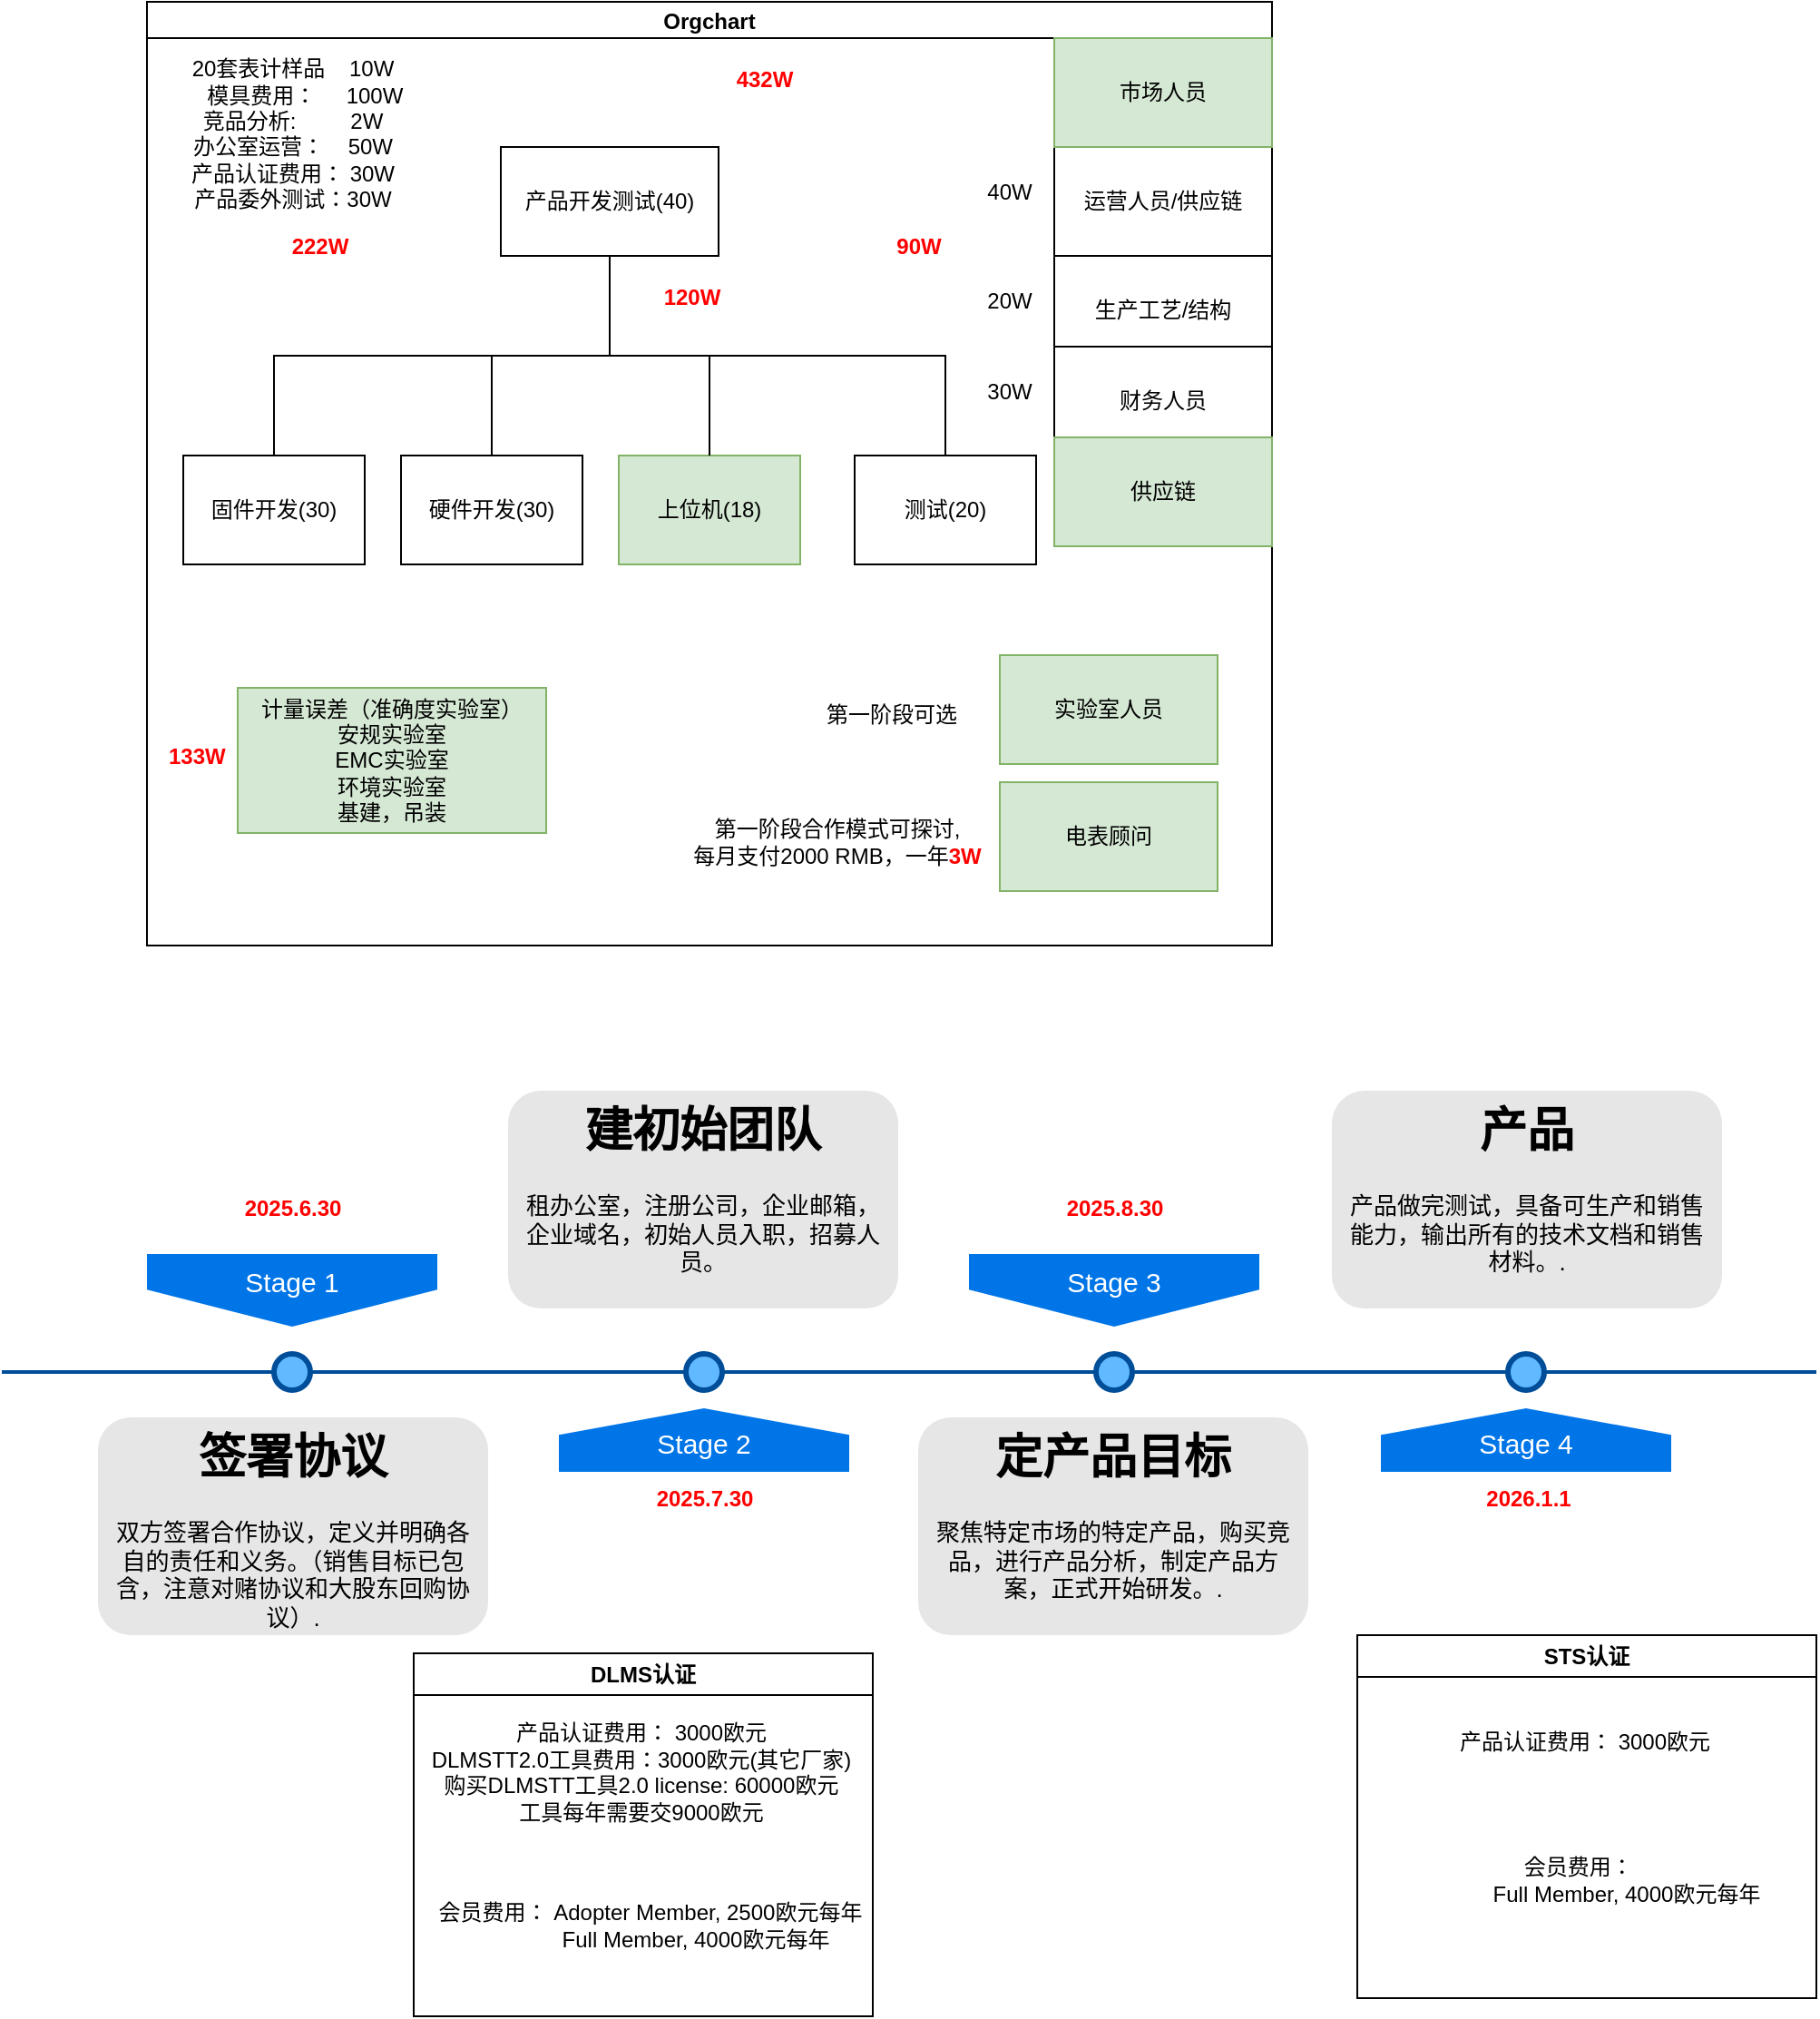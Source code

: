 <mxfile version="27.1.5">
  <diagram name="第 1 页" id="atoLTKYN6ja91Ou9wwb8">
    <mxGraphModel dx="1042" dy="535" grid="1" gridSize="10" guides="1" tooltips="1" connect="1" arrows="1" fold="1" page="1" pageScale="1" pageWidth="827" pageHeight="1169" math="0" shadow="0">
      <root>
        <mxCell id="0" />
        <mxCell id="1" parent="0" />
        <mxCell id="ze23tj0L3lsAWGdD1u4b-1" value="Orgchart" style="swimlane;startSize=20;horizontal=1;containerType=tree;newEdgeStyle={&quot;edgeStyle&quot;:&quot;elbowEdgeStyle&quot;,&quot;startArrow&quot;:&quot;none&quot;,&quot;endArrow&quot;:&quot;none&quot;};" parent="1" vertex="1">
          <mxGeometry x="90" y="40" width="620" height="520" as="geometry" />
        </mxCell>
        <mxCell id="zBCr5KkDJ-O4WMeaJdgD-40" value="" style="group;" parent="ze23tj0L3lsAWGdD1u4b-1" vertex="1" connectable="0">
          <mxGeometry x="10" y="378" width="210" height="80" as="geometry" />
        </mxCell>
        <mxCell id="zBCr5KkDJ-O4WMeaJdgD-27" value="&lt;div&gt;&lt;b&gt;&lt;font style=&quot;color: rgb(255, 0, 0);&quot;&gt;&lt;br&gt;&lt;/font&gt;&lt;/b&gt;&lt;/div&gt;&lt;div&gt;&lt;b&gt;&lt;font style=&quot;color: rgb(255, 0, 0);&quot;&gt;133W&lt;/font&gt;&lt;/b&gt;&lt;/div&gt;" style="text;html=1;align=left;verticalAlign=middle;resizable=0;points=[];autosize=1;strokeColor=none;fillColor=none;" parent="zBCr5KkDJ-O4WMeaJdgD-40" vertex="1">
          <mxGeometry y="10" width="50" height="40" as="geometry" />
        </mxCell>
        <mxCell id="zBCr5KkDJ-O4WMeaJdgD-39" value="&lt;div&gt;&lt;br&gt;&lt;/div&gt;&lt;div&gt;&lt;span style=&quot;background-color: transparent; color: light-dark(rgb(0, 0, 0), rgb(255, 255, 255));&quot;&gt;计量误差（准确度实验室）&lt;/span&gt;&lt;/div&gt;&lt;div&gt;安规实验室&lt;/div&gt;&lt;div&gt;EMC实验室&lt;/div&gt;&lt;div&gt;环境实验室&lt;/div&gt;&lt;div&gt;基建，吊装&lt;/div&gt;&lt;div&gt;&lt;br style=&quot;text-align: left; text-wrap-mode: nowrap;&quot;&gt;&lt;/div&gt;" style="whiteSpace=wrap;html=1;fillColor=#d5e8d4;strokeColor=#82b366;" parent="zBCr5KkDJ-O4WMeaJdgD-40" vertex="1">
          <mxGeometry x="40" width="170" height="80" as="geometry" />
        </mxCell>
        <mxCell id="zBCr5KkDJ-O4WMeaJdgD-41" value="" style="group" parent="ze23tj0L3lsAWGdD1u4b-1" vertex="1" connectable="0">
          <mxGeometry x="320" y="360" width="270" height="130" as="geometry" />
        </mxCell>
        <mxCell id="zBCr5KkDJ-O4WMeaJdgD-35" value="" style="group" parent="zBCr5KkDJ-O4WMeaJdgD-41" vertex="1" connectable="0">
          <mxGeometry x="150" width="120" height="130" as="geometry" />
        </mxCell>
        <mxCell id="zBCr5KkDJ-O4WMeaJdgD-31" value="实验室人员" style="whiteSpace=wrap;html=1;fillColor=#d5e8d4;strokeColor=#82b366;" parent="zBCr5KkDJ-O4WMeaJdgD-35" vertex="1">
          <mxGeometry width="120" height="60" as="geometry" />
        </mxCell>
        <mxCell id="zBCr5KkDJ-O4WMeaJdgD-34" value="电表顾问" style="whiteSpace=wrap;html=1;fillColor=#d5e8d4;strokeColor=#82b366;" parent="zBCr5KkDJ-O4WMeaJdgD-35" vertex="1">
          <mxGeometry y="70" width="120" height="60" as="geometry" />
        </mxCell>
        <mxCell id="zBCr5KkDJ-O4WMeaJdgD-36" value="第一阶段可选" style="text;html=1;align=center;verticalAlign=middle;resizable=0;points=[];autosize=1;strokeColor=none;fillColor=none;" parent="zBCr5KkDJ-O4WMeaJdgD-41" vertex="1">
          <mxGeometry x="40" y="18" width="100" height="30" as="geometry" />
        </mxCell>
        <mxCell id="zBCr5KkDJ-O4WMeaJdgD-37" value="第一阶段合作模式可探讨,&lt;div&gt;每月支付2000 RMB，一年&lt;font style=&quot;color: rgb(255, 0, 0);&quot;&gt;&lt;b&gt;3W&lt;/b&gt;&lt;/font&gt;&lt;/div&gt;" style="text;html=1;align=center;verticalAlign=middle;resizable=0;points=[];autosize=1;strokeColor=none;fillColor=none;" parent="zBCr5KkDJ-O4WMeaJdgD-41" vertex="1">
          <mxGeometry x="-30" y="83" width="180" height="40" as="geometry" />
        </mxCell>
        <mxCell id="zBCr5KkDJ-O4WMeaJdgD-42" value="" style="group" parent="ze23tj0L3lsAWGdD1u4b-1" vertex="1" connectable="0">
          <mxGeometry x="20" y="80" width="550" height="230" as="geometry" />
        </mxCell>
        <mxCell id="ze23tj0L3lsAWGdD1u4b-2" value="" style="edgeStyle=elbowEdgeStyle;elbow=vertical;sourcePerimeterSpacing=0;targetPerimeterSpacing=0;startArrow=none;endArrow=none;rounded=0;curved=0;" parent="zBCr5KkDJ-O4WMeaJdgD-42" source="ze23tj0L3lsAWGdD1u4b-4" target="ze23tj0L3lsAWGdD1u4b-5" edge="1">
          <mxGeometry relative="1" as="geometry" />
        </mxCell>
        <mxCell id="ze23tj0L3lsAWGdD1u4b-3" value="" style="edgeStyle=elbowEdgeStyle;elbow=vertical;sourcePerimeterSpacing=0;targetPerimeterSpacing=0;startArrow=none;endArrow=none;rounded=0;curved=0;" parent="zBCr5KkDJ-O4WMeaJdgD-42" source="ze23tj0L3lsAWGdD1u4b-4" target="ze23tj0L3lsAWGdD1u4b-6" edge="1">
          <mxGeometry relative="1" as="geometry" />
        </mxCell>
        <UserObject label="产品开发测试(40)" treeRoot="1" id="ze23tj0L3lsAWGdD1u4b-4">
          <mxCell style="whiteSpace=wrap;html=1;align=center;treeFolding=1;treeMoving=1;newEdgeStyle={&quot;edgeStyle&quot;:&quot;elbowEdgeStyle&quot;,&quot;startArrow&quot;:&quot;none&quot;,&quot;endArrow&quot;:&quot;none&quot;};" parent="zBCr5KkDJ-O4WMeaJdgD-42" vertex="1">
            <mxGeometry x="175" width="120" height="60" as="geometry" />
          </mxCell>
        </UserObject>
        <mxCell id="ze23tj0L3lsAWGdD1u4b-5" value="固件开发(30)" style="whiteSpace=wrap;html=1;align=center;verticalAlign=middle;treeFolding=1;treeMoving=1;newEdgeStyle={&quot;edgeStyle&quot;:&quot;elbowEdgeStyle&quot;,&quot;startArrow&quot;:&quot;none&quot;,&quot;endArrow&quot;:&quot;none&quot;};" parent="zBCr5KkDJ-O4WMeaJdgD-42" vertex="1" collapsed="1">
          <mxGeometry y="170" width="100" height="60" as="geometry" />
        </mxCell>
        <mxCell id="ze23tj0L3lsAWGdD1u4b-6" value="硬件开发(30)" style="whiteSpace=wrap;html=1;align=center;verticalAlign=middle;treeFolding=1;treeMoving=1;newEdgeStyle={&quot;edgeStyle&quot;:&quot;elbowEdgeStyle&quot;,&quot;startArrow&quot;:&quot;none&quot;,&quot;endArrow&quot;:&quot;none&quot;};" parent="zBCr5KkDJ-O4WMeaJdgD-42" vertex="1">
          <mxGeometry x="120" y="170" width="100" height="60" as="geometry" />
        </mxCell>
        <mxCell id="ze23tj0L3lsAWGdD1u4b-10" value="上位机(18)" style="whiteSpace=wrap;html=1;align=center;verticalAlign=middle;treeFolding=1;treeMoving=1;newEdgeStyle={&quot;edgeStyle&quot;:&quot;elbowEdgeStyle&quot;,&quot;startArrow&quot;:&quot;none&quot;,&quot;endArrow&quot;:&quot;none&quot;};fillColor=#d5e8d4;strokeColor=#82b366;" parent="zBCr5KkDJ-O4WMeaJdgD-42" vertex="1">
          <mxGeometry x="240" y="170" width="100" height="60" as="geometry" />
        </mxCell>
        <mxCell id="ze23tj0L3lsAWGdD1u4b-11" value="" style="edgeStyle=elbowEdgeStyle;elbow=vertical;sourcePerimeterSpacing=0;targetPerimeterSpacing=0;startArrow=none;endArrow=none;rounded=0;curved=0;" parent="zBCr5KkDJ-O4WMeaJdgD-42" source="ze23tj0L3lsAWGdD1u4b-4" target="ze23tj0L3lsAWGdD1u4b-10" edge="1">
          <mxGeometry relative="1" as="geometry">
            <mxPoint x="214" y="60" as="sourcePoint" />
            <mxPoint x="170" y="170" as="targetPoint" />
          </mxGeometry>
        </mxCell>
        <mxCell id="ze23tj0L3lsAWGdD1u4b-12" value="测试(20)" style="whiteSpace=wrap;html=1;align=center;verticalAlign=middle;treeFolding=1;treeMoving=1;newEdgeStyle={&quot;edgeStyle&quot;:&quot;elbowEdgeStyle&quot;,&quot;startArrow&quot;:&quot;none&quot;,&quot;endArrow&quot;:&quot;none&quot;};" parent="zBCr5KkDJ-O4WMeaJdgD-42" vertex="1" collapsed="1">
          <mxGeometry x="370" y="170" width="100" height="60" as="geometry" />
        </mxCell>
        <mxCell id="ze23tj0L3lsAWGdD1u4b-13" value="" style="edgeStyle=elbowEdgeStyle;elbow=vertical;sourcePerimeterSpacing=0;targetPerimeterSpacing=0;startArrow=none;endArrow=none;rounded=0;curved=0;" parent="zBCr5KkDJ-O4WMeaJdgD-42" source="ze23tj0L3lsAWGdD1u4b-4" target="ze23tj0L3lsAWGdD1u4b-12" edge="1">
          <mxGeometry relative="1" as="geometry">
            <mxPoint x="214" y="60" as="sourcePoint" />
            <mxPoint x="290" y="170" as="targetPoint" />
          </mxGeometry>
        </mxCell>
        <mxCell id="zBCr5KkDJ-O4WMeaJdgD-46" value="运营人员/供应链" style="whiteSpace=wrap;html=1;" parent="zBCr5KkDJ-O4WMeaJdgD-42" vertex="1">
          <mxGeometry x="480" width="120" height="60" as="geometry" />
        </mxCell>
        <mxCell id="zBCr5KkDJ-O4WMeaJdgD-57" value="40W" style="text;html=1;align=center;verticalAlign=middle;resizable=0;points=[];autosize=1;strokeColor=none;fillColor=none;" parent="zBCr5KkDJ-O4WMeaJdgD-42" vertex="1">
          <mxGeometry x="430" y="10" width="50" height="30" as="geometry" />
        </mxCell>
        <mxCell id="zBCr5KkDJ-O4WMeaJdgD-58" value="20W" style="text;html=1;align=center;verticalAlign=middle;resizable=0;points=[];autosize=1;strokeColor=none;fillColor=none;" parent="zBCr5KkDJ-O4WMeaJdgD-42" vertex="1">
          <mxGeometry x="430" y="70" width="50" height="30" as="geometry" />
        </mxCell>
        <mxCell id="NVIp36pszzyaolHd8WoN-10" value="30W" style="text;html=1;align=center;verticalAlign=middle;resizable=0;points=[];autosize=1;strokeColor=none;fillColor=none;" parent="zBCr5KkDJ-O4WMeaJdgD-42" vertex="1">
          <mxGeometry x="430" y="120" width="50" height="30" as="geometry" />
        </mxCell>
        <mxCell id="NVIp36pszzyaolHd8WoN-11" value="&lt;font style=&quot;color: rgb(255, 0, 0);&quot;&gt;&lt;b&gt;90W&lt;/b&gt;&lt;/font&gt;" style="text;html=1;align=center;verticalAlign=middle;resizable=0;points=[];autosize=1;strokeColor=none;fillColor=none;" parent="zBCr5KkDJ-O4WMeaJdgD-42" vertex="1">
          <mxGeometry x="380" y="40" width="50" height="30" as="geometry" />
        </mxCell>
        <mxCell id="zBCr5KkDJ-O4WMeaJdgD-44" value="市场人员" style="whiteSpace=wrap;html=1;fillColor=#d5e8d4;strokeColor=#82b366;" parent="ze23tj0L3lsAWGdD1u4b-1" vertex="1">
          <mxGeometry x="500" y="20" width="120" height="60" as="geometry" />
        </mxCell>
        <mxCell id="zBCr5KkDJ-O4WMeaJdgD-47" value="生产工艺/结构" style="whiteSpace=wrap;html=1;" parent="ze23tj0L3lsAWGdD1u4b-1" vertex="1">
          <mxGeometry x="500" y="140" width="120" height="60" as="geometry" />
        </mxCell>
        <mxCell id="NVIp36pszzyaolHd8WoN-1" value="20套表计样品&amp;nbsp; &amp;nbsp; 10W&lt;div&gt;&amp;nbsp; &amp;nbsp; 模具费用：&amp;nbsp; &amp;nbsp; &amp;nbsp;100W&lt;/div&gt;&lt;div&gt;&lt;span style=&quot;background-color: transparent; color: light-dark(rgb(0, 0, 0), rgb(255, 255, 255));&quot;&gt;竞品分析:&amp;nbsp; &amp;nbsp; &amp;nbsp; &amp;nbsp; &amp;nbsp;2W&lt;/span&gt;&lt;/div&gt;&lt;div&gt;办公室运营：&amp;nbsp; &amp;nbsp; 50W&lt;/div&gt;&lt;div&gt;产品认证费用： 30W&lt;/div&gt;&lt;div&gt;产品委外测试：30W&lt;/div&gt;&lt;div&gt;&lt;br&gt;&lt;/div&gt;" style="text;html=1;align=center;verticalAlign=middle;resizable=0;points=[];autosize=1;strokeColor=none;fillColor=none;" parent="ze23tj0L3lsAWGdD1u4b-1" vertex="1">
          <mxGeometry x="10" y="25" width="140" height="110" as="geometry" />
        </mxCell>
        <mxCell id="zBCr5KkDJ-O4WMeaJdgD-50" value="财务人员" style="whiteSpace=wrap;html=1;" parent="1" vertex="1">
          <mxGeometry x="590" y="230" width="120" height="60" as="geometry" />
        </mxCell>
        <mxCell id="zBCr5KkDJ-O4WMeaJdgD-51" value="供应链" style="whiteSpace=wrap;html=1;fillColor=#d5e8d4;strokeColor=#82b366;" parent="1" vertex="1">
          <mxGeometry x="590" y="280" width="120" height="60" as="geometry" />
        </mxCell>
        <mxCell id="NVIp36pszzyaolHd8WoN-2" value="&lt;b&gt;&lt;font style=&quot;color: rgb(255, 0, 0);&quot;&gt;432W&lt;/font&gt;&lt;/b&gt;" style="text;html=1;align=center;verticalAlign=middle;resizable=0;points=[];autosize=1;strokeColor=none;fillColor=none;" parent="1" vertex="1">
          <mxGeometry x="405" y="68" width="50" height="30" as="geometry" />
        </mxCell>
        <mxCell id="NVIp36pszzyaolHd8WoN-9" value="&lt;b&gt;&lt;font style=&quot;color: rgb(255, 0, 0);&quot;&gt;222W&lt;/font&gt;&lt;/b&gt;" style="text;html=1;align=center;verticalAlign=middle;resizable=0;points=[];autosize=1;strokeColor=none;fillColor=none;" parent="1" vertex="1">
          <mxGeometry x="160" y="160" width="50" height="30" as="geometry" />
        </mxCell>
        <mxCell id="NVIp36pszzyaolHd8WoN-12" value="&lt;font style=&quot;color: rgb(255, 0, 0);&quot;&gt;&lt;b&gt;120W&lt;/b&gt;&lt;/font&gt;" style="text;html=1;align=center;verticalAlign=middle;resizable=0;points=[];autosize=1;strokeColor=none;fillColor=none;" parent="1" vertex="1">
          <mxGeometry x="365" y="188" width="50" height="30" as="geometry" />
        </mxCell>
        <mxCell id="-p8jg17vCJRUrCgAk-5i-1" value="" style="line;strokeWidth=2;html=1;fillColor=none;fontSize=28;fontColor=#004D99;strokeColor=#004D99;" parent="1" vertex="1">
          <mxGeometry x="10" y="790" width="1000" height="10" as="geometry" />
        </mxCell>
        <mxCell id="-p8jg17vCJRUrCgAk-5i-2" value="Stage 1" style="shape=offPageConnector;whiteSpace=wrap;html=1;fillColor=#0075E8;fontSize=15;fontColor=#FFFFFF;size=0.509;verticalAlign=top;strokeColor=none;" parent="1" vertex="1">
          <mxGeometry x="90" y="730" width="160" height="40" as="geometry" />
        </mxCell>
        <mxCell id="-p8jg17vCJRUrCgAk-5i-3" value="&lt;span&gt;Stage 3&lt;/span&gt;" style="shape=offPageConnector;whiteSpace=wrap;html=1;fillColor=#0075E8;fontSize=15;fontColor=#FFFFFF;size=0.509;verticalAlign=top;strokeColor=none;" parent="1" vertex="1">
          <mxGeometry x="543" y="730" width="160" height="40" as="geometry" />
        </mxCell>
        <mxCell id="-p8jg17vCJRUrCgAk-5i-4" value="&lt;span&gt;Stage 2&lt;/span&gt;" style="shape=offPageConnector;whiteSpace=wrap;html=1;fillColor=#0075E8;fontSize=15;fontColor=#FFFFFF;size=0.418;flipV=1;verticalAlign=bottom;strokeColor=none;spacingBottom=4;" parent="1" vertex="1">
          <mxGeometry x="317" y="815" width="160" height="35" as="geometry" />
        </mxCell>
        <mxCell id="-p8jg17vCJRUrCgAk-5i-5" value="&lt;span&gt;Stage 4&lt;/span&gt;" style="shape=offPageConnector;whiteSpace=wrap;html=1;fillColor=#0075E8;fontSize=15;fontColor=#FFFFFF;size=0.418;flipV=1;verticalAlign=bottom;strokeColor=none;spacingBottom=4;" parent="1" vertex="1">
          <mxGeometry x="770" y="815" width="160" height="35" as="geometry" />
        </mxCell>
        <mxCell id="-p8jg17vCJRUrCgAk-5i-6" value="" style="ellipse;whiteSpace=wrap;html=1;fillColor=#61BAFF;fontSize=28;fontColor=#004D99;strokeWidth=3;strokeColor=#004D99;" parent="1" vertex="1">
          <mxGeometry x="160" y="785" width="20" height="20" as="geometry" />
        </mxCell>
        <mxCell id="-p8jg17vCJRUrCgAk-5i-7" value="" style="ellipse;whiteSpace=wrap;html=1;fillColor=#61BAFF;fontSize=28;fontColor=#004D99;strokeWidth=3;strokeColor=#004D99;" parent="1" vertex="1">
          <mxGeometry x="387" y="785" width="20" height="20" as="geometry" />
        </mxCell>
        <mxCell id="-p8jg17vCJRUrCgAk-5i-8" value="" style="ellipse;whiteSpace=wrap;html=1;fillColor=#61BAFF;fontSize=28;fontColor=#004D99;strokeWidth=3;strokeColor=#004D99;" parent="1" vertex="1">
          <mxGeometry x="613" y="785" width="20" height="20" as="geometry" />
        </mxCell>
        <mxCell id="-p8jg17vCJRUrCgAk-5i-9" value="" style="ellipse;whiteSpace=wrap;html=1;fillColor=#61BAFF;fontSize=28;fontColor=#004D99;strokeWidth=3;strokeColor=#004D99;" parent="1" vertex="1">
          <mxGeometry x="840" y="785" width="20" height="20" as="geometry" />
        </mxCell>
        <mxCell id="-p8jg17vCJRUrCgAk-5i-10" value="&lt;h1&gt;签署协议&lt;/h1&gt;&lt;p&gt;双方签署合作协议，定义并明确各自的责任和义务。（销售目标已包含，注意对赌协议和大股东回购协议）.&lt;/p&gt;" style="text;html=1;spacing=5;spacingTop=-20;whiteSpace=wrap;overflow=hidden;strokeColor=none;strokeWidth=3;fillColor=#E6E6E6;fontSize=13;fontColor=#000000;align=center;rounded=1;" parent="1" vertex="1">
          <mxGeometry x="63" y="820" width="215" height="120" as="geometry" />
        </mxCell>
        <mxCell id="-p8jg17vCJRUrCgAk-5i-11" value="&lt;h1&gt;建初始团队&lt;/h1&gt;&lt;p&gt;租办公室，注册公司，企业邮箱，企业域名，初始人员入职，招募人员。&lt;/p&gt;" style="text;html=1;spacing=5;spacingTop=-20;whiteSpace=wrap;overflow=hidden;strokeColor=none;strokeWidth=3;fillColor=#E6E6E6;fontSize=13;fontColor=#000000;align=center;rounded=1;" parent="1" vertex="1">
          <mxGeometry x="289" y="640" width="215" height="120" as="geometry" />
        </mxCell>
        <mxCell id="-p8jg17vCJRUrCgAk-5i-12" value="&lt;h1&gt;定产品目标&lt;/h1&gt;&lt;p&gt;聚焦特定市场的特定产品，购买竞品，进行产品分析，制定产品方案，正式开始研发。.&lt;/p&gt;" style="text;html=1;spacing=5;spacingTop=-20;whiteSpace=wrap;overflow=hidden;strokeColor=none;strokeWidth=3;fillColor=#E6E6E6;fontSize=13;fontColor=#000000;align=center;rounded=1;" parent="1" vertex="1">
          <mxGeometry x="515" y="820" width="215" height="120" as="geometry" />
        </mxCell>
        <mxCell id="-p8jg17vCJRUrCgAk-5i-13" value="&lt;h1&gt;产品&lt;/h1&gt;&lt;p&gt;产品做完测试，具备可生产和销售能力，输出所有的技术文档和销售材料。.&lt;/p&gt;" style="text;html=1;spacing=5;spacingTop=-20;whiteSpace=wrap;overflow=hidden;strokeColor=none;strokeWidth=3;fillColor=#E6E6E6;fontSize=13;fontColor=#000000;align=center;rounded=1;" parent="1" vertex="1">
          <mxGeometry x="743" y="640" width="215" height="120" as="geometry" />
        </mxCell>
        <mxCell id="-p8jg17vCJRUrCgAk-5i-14" value="&lt;font style=&quot;color: rgb(255, 0, 0);&quot;&gt;&lt;b&gt;2025.6.30&lt;/b&gt;&lt;/font&gt;" style="text;html=1;align=center;verticalAlign=middle;resizable=0;points=[];autosize=1;strokeColor=none;fillColor=none;" parent="1" vertex="1">
          <mxGeometry x="130" y="690" width="80" height="30" as="geometry" />
        </mxCell>
        <mxCell id="-p8jg17vCJRUrCgAk-5i-15" value="&lt;b&gt;&lt;font style=&quot;color: rgb(255, 0, 0);&quot;&gt;2025.7.30&lt;/font&gt;&lt;/b&gt;" style="text;html=1;align=center;verticalAlign=middle;resizable=0;points=[];autosize=1;strokeColor=none;fillColor=none;" parent="1" vertex="1">
          <mxGeometry x="356.5" y="850" width="80" height="30" as="geometry" />
        </mxCell>
        <mxCell id="-p8jg17vCJRUrCgAk-5i-16" value="&lt;font style=&quot;color: rgb(255, 0, 0);&quot;&gt;&lt;b&gt;2025.8.30&lt;/b&gt;&lt;/font&gt;" style="text;html=1;align=center;verticalAlign=middle;resizable=0;points=[];autosize=1;strokeColor=none;fillColor=none;" parent="1" vertex="1">
          <mxGeometry x="582.5" y="690" width="80" height="30" as="geometry" />
        </mxCell>
        <mxCell id="-p8jg17vCJRUrCgAk-5i-17" value="&lt;font style=&quot;color: rgb(255, 0, 0);&quot;&gt;&lt;b&gt;2026.1.1&lt;/b&gt;&lt;/font&gt;" style="text;html=1;align=center;verticalAlign=middle;resizable=0;points=[];autosize=1;strokeColor=none;fillColor=none;" parent="1" vertex="1">
          <mxGeometry x="815.5" y="850" width="70" height="30" as="geometry" />
        </mxCell>
        <mxCell id="uxqLoSJ2juYxk0nRJcqq-1" value="DLMS认证" style="swimlane;whiteSpace=wrap;html=1;" vertex="1" parent="1">
          <mxGeometry x="237" y="950" width="253" height="200" as="geometry" />
        </mxCell>
        <mxCell id="uxqLoSJ2juYxk0nRJcqq-2" value="产品认证费用： 3000欧元&lt;div&gt;DLMSTT2.0工具费用：3000欧元(其它厂家)&lt;/div&gt;&lt;div&gt;购买DLMSTT工具2.0 license: 60000欧元&lt;/div&gt;&lt;div&gt;工具每年需要交9000欧元&lt;/div&gt;&lt;div&gt;&lt;br&gt;&lt;/div&gt;&lt;div&gt;&lt;br&gt;&lt;/div&gt;" style="text;html=1;align=center;verticalAlign=middle;resizable=0;points=[];autosize=1;strokeColor=none;fillColor=none;" vertex="1" parent="uxqLoSJ2juYxk0nRJcqq-1">
          <mxGeometry y="30" width="250" height="100" as="geometry" />
        </mxCell>
        <mxCell id="uxqLoSJ2juYxk0nRJcqq-3" value="会员费用： Adopter Member, 2500欧元每年&lt;div&gt;&amp;nbsp; &amp;nbsp; &amp;nbsp; &amp;nbsp; &amp;nbsp; &amp;nbsp; &amp;nbsp; &amp;nbsp;Full Member, 4000欧元每年&lt;/div&gt;" style="text;html=1;align=center;verticalAlign=middle;resizable=0;points=[];autosize=1;strokeColor=none;fillColor=none;" vertex="1" parent="uxqLoSJ2juYxk0nRJcqq-1">
          <mxGeometry y="130" width="260" height="40" as="geometry" />
        </mxCell>
        <mxCell id="uxqLoSJ2juYxk0nRJcqq-4" value="STS认证" style="swimlane;whiteSpace=wrap;html=1;" vertex="1" parent="1">
          <mxGeometry x="757" y="940" width="253" height="200" as="geometry" />
        </mxCell>
        <mxCell id="uxqLoSJ2juYxk0nRJcqq-5" value="产品认证费用： 3000欧元&lt;div&gt;&lt;br&gt;&lt;/div&gt;&lt;div&gt;&lt;br&gt;&lt;/div&gt;&lt;div&gt;&lt;br&gt;&lt;/div&gt;" style="text;html=1;align=center;verticalAlign=middle;resizable=0;points=[];autosize=1;strokeColor=none;fillColor=none;" vertex="1" parent="uxqLoSJ2juYxk0nRJcqq-4">
          <mxGeometry x="45" y="45" width="160" height="70" as="geometry" />
        </mxCell>
        <mxCell id="uxqLoSJ2juYxk0nRJcqq-6" value="会员费用：&amp;nbsp;&lt;div&gt;&amp;nbsp; &amp;nbsp; &amp;nbsp; &amp;nbsp; &amp;nbsp; &amp;nbsp; &amp;nbsp; &amp;nbsp;Full Member, 4000欧元每年&lt;/div&gt;" style="text;html=1;align=center;verticalAlign=middle;resizable=0;points=[];autosize=1;strokeColor=none;fillColor=none;" vertex="1" parent="uxqLoSJ2juYxk0nRJcqq-4">
          <mxGeometry x="13" y="115" width="220" height="40" as="geometry" />
        </mxCell>
      </root>
    </mxGraphModel>
  </diagram>
</mxfile>
